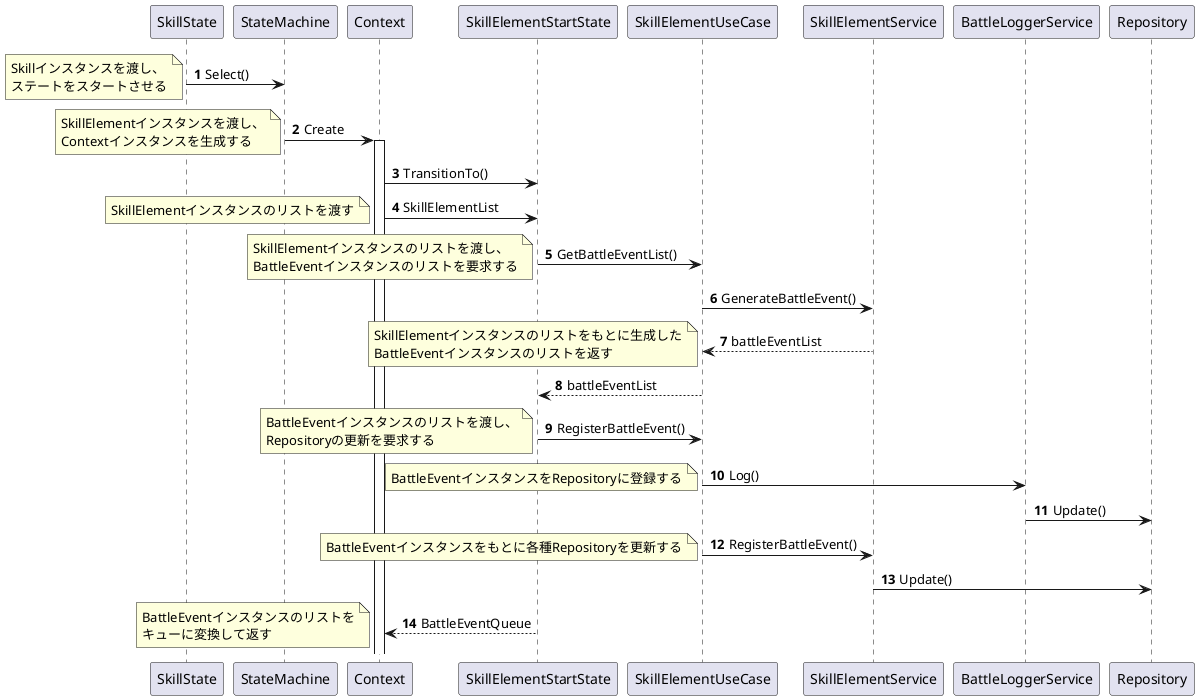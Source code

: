 @startuml
'https://plantuml.com/sequence-diagram

autonumber
SkillState -> StateMachine: Select()
note left: Skillインスタンスを渡し、\nステートをスタートさせる
StateMachine -> Context: Create
note left: SkillElementインスタンスを渡し、\nContextインスタンスを生成する
activate Context
Context -> SkillElementStartState: TransitionTo()
Context -> SkillElementStartState: SkillElementList
note left: SkillElementインスタンスのリストを渡す
SkillElementStartState -> SkillElementUseCase: GetBattleEventList()
note left: SkillElementインスタンスのリストを渡し、\nBattleEventインスタンスのリストを要求する
SkillElementUseCase -> SkillElementService: GenerateBattleEvent()
SkillElementService --> SkillElementUseCase: battleEventList
note left: SkillElementインスタンスのリストをもとに生成した\nBattleEventインスタンスのリストを返す
SkillElementUseCase --> SkillElementStartState: battleEventList
SkillElementStartState -> SkillElementUseCase: RegisterBattleEvent()
note left: BattleEventインスタンスのリストを渡し、\nRepositoryの更新を要求する
SkillElementUseCase -> BattleLoggerService: Log()
note left: BattleEventインスタンスをRepositoryに登録する
BattleLoggerService -> Repository: Update()
SkillElementUseCase -> SkillElementService: RegisterBattleEvent()
note left: BattleEventインスタンスをもとに各種Repositoryを更新する
SkillElementService -> Repository: Update()
SkillElementStartState --> Context: BattleEventQueue
note left: BattleEventインスタンスのリストを\nキューに変換して返す
@enduml